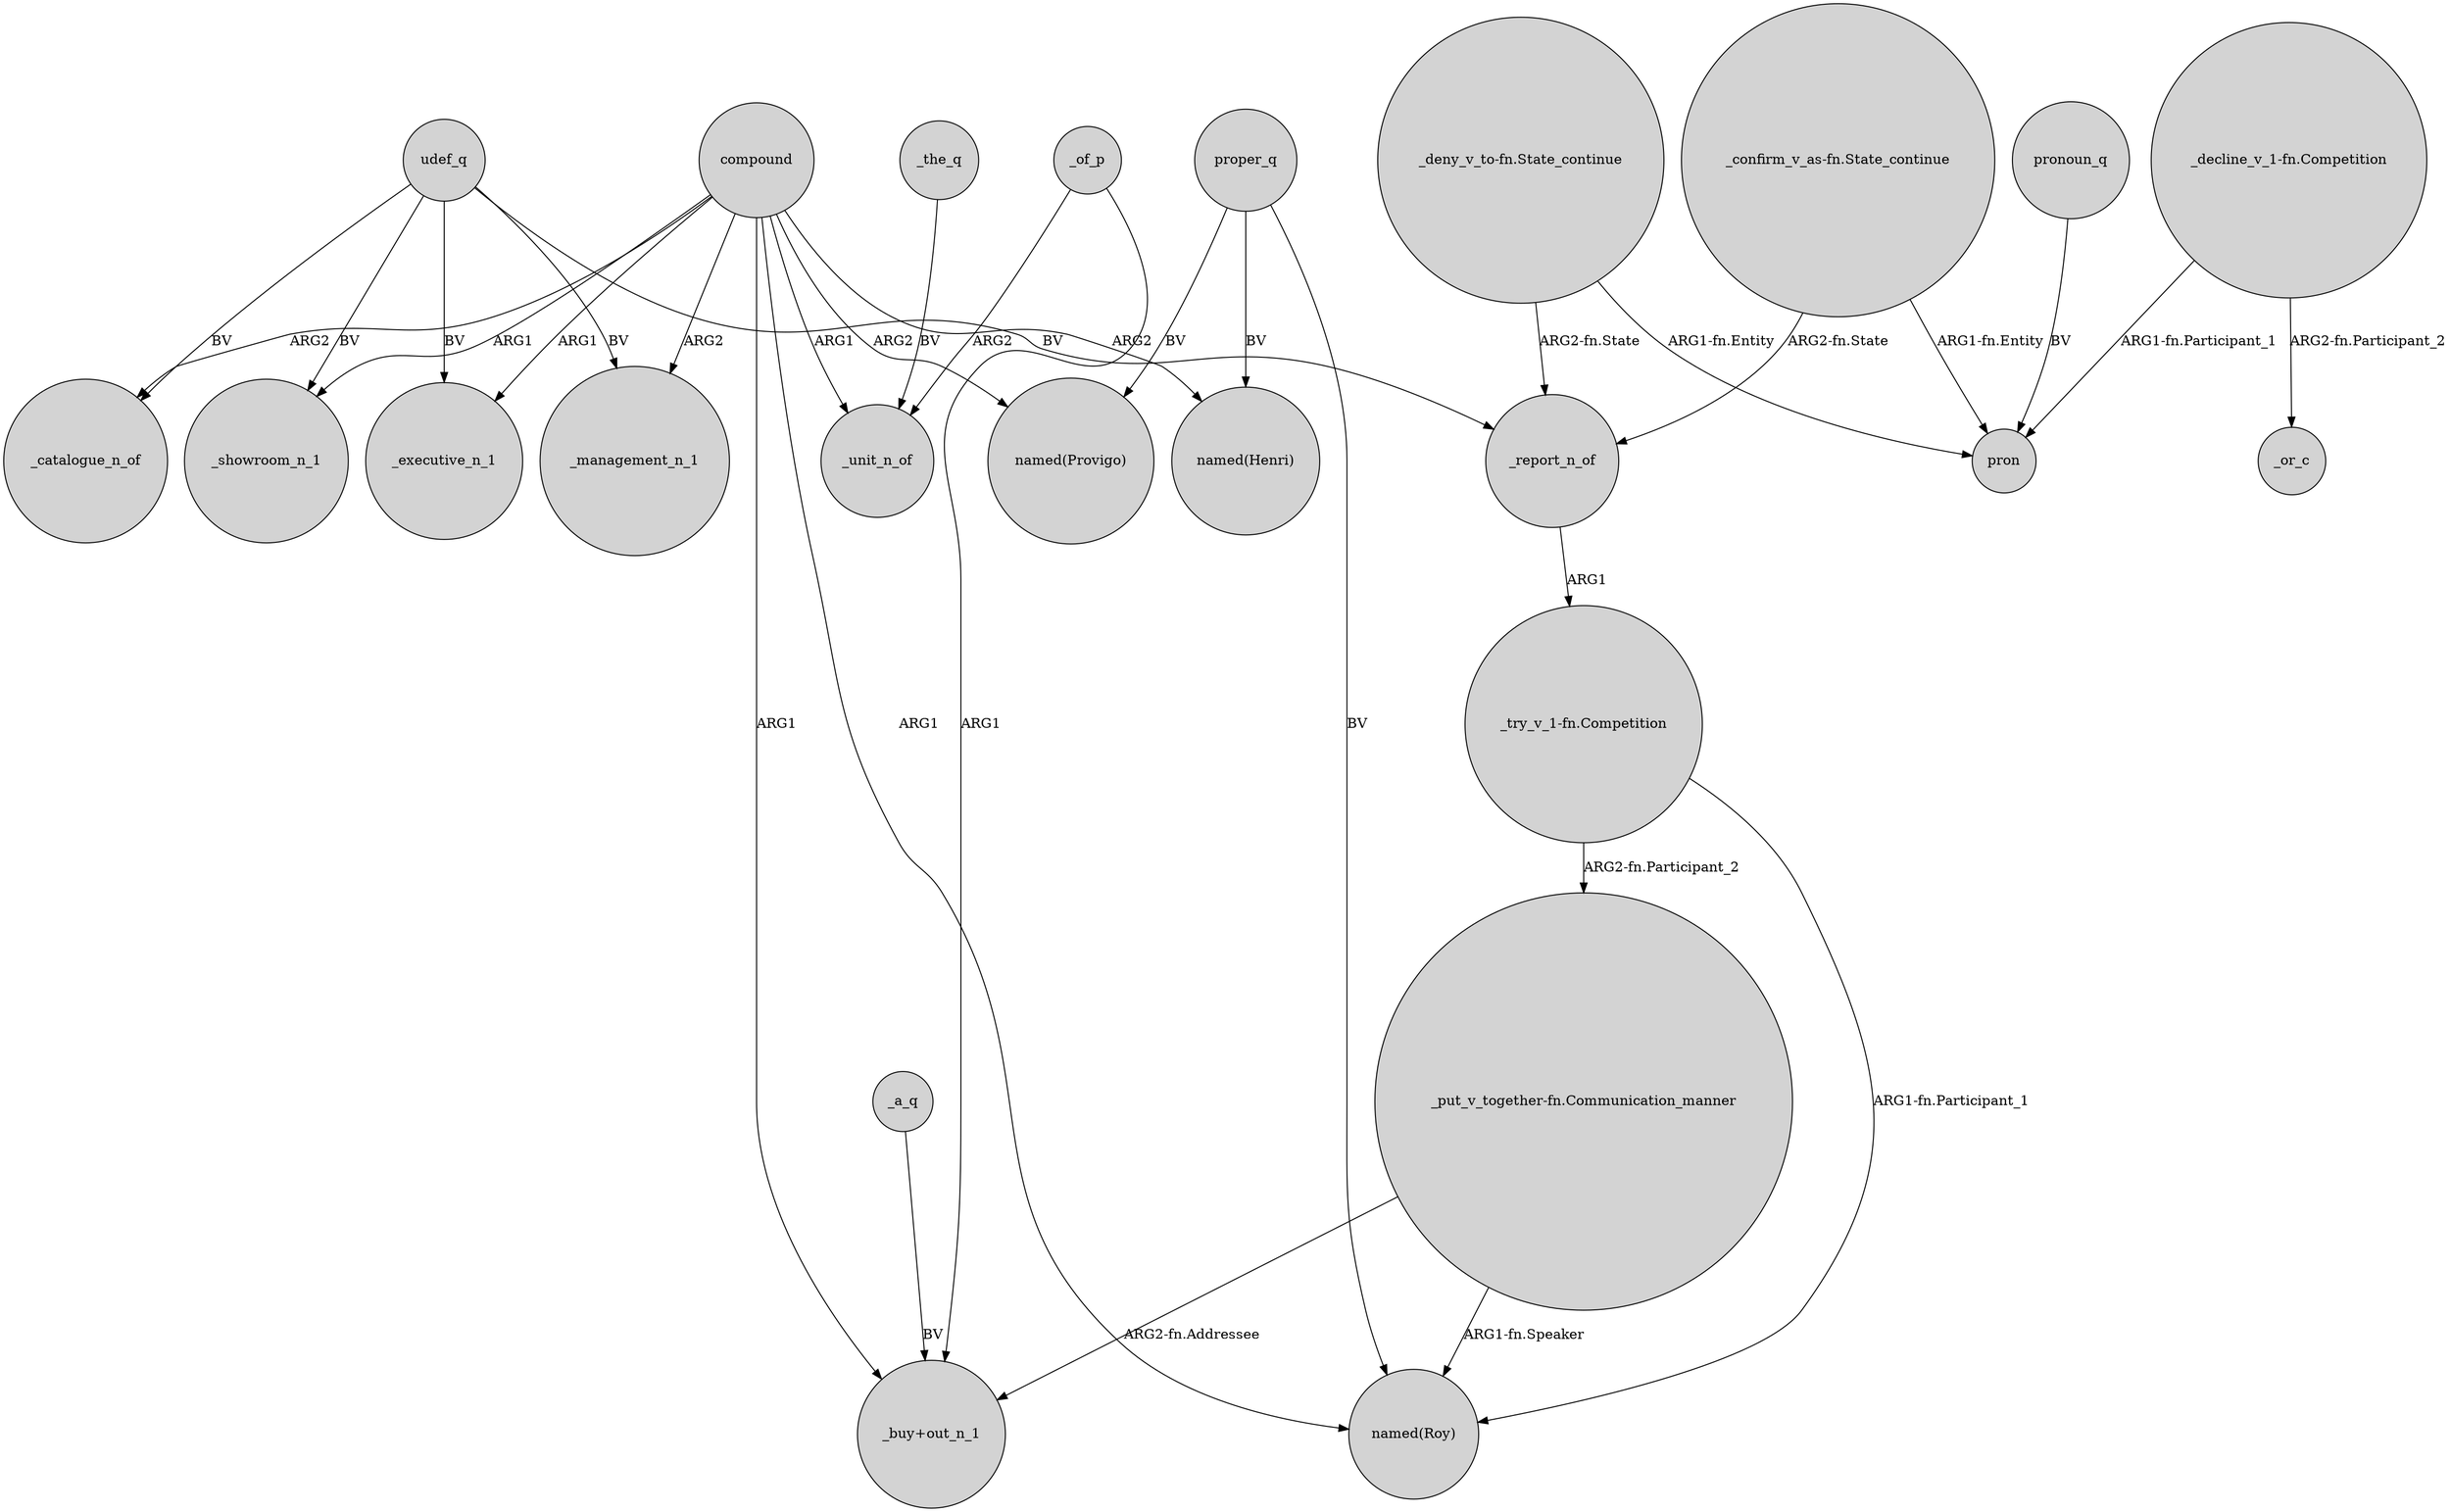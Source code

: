 digraph {
	node [shape=circle style=filled]
	compound -> _showroom_n_1 [label=ARG1]
	udef_q -> _catalogue_n_of [label=BV]
	_of_p -> "_buy+out_n_1" [label=ARG1]
	"_put_v_together-fn.Communication_manner" -> "named(Roy)" [label="ARG1-fn.Speaker"]
	compound -> "named(Provigo)" [label=ARG2]
	"_decline_v_1-fn.Competition" -> _or_c [label="ARG2-fn.Participant_2"]
	"_deny_v_to-fn.State_continue" -> _report_n_of [label="ARG2-fn.State"]
	compound -> _management_n_1 [label=ARG2]
	udef_q -> _showroom_n_1 [label=BV]
	udef_q -> _report_n_of [label=BV]
	_a_q -> "_buy+out_n_1" [label=BV]
	udef_q -> _management_n_1 [label=BV]
	pronoun_q -> pron [label=BV]
	udef_q -> _executive_n_1 [label=BV]
	proper_q -> "named(Henri)" [label=BV]
	proper_q -> "named(Roy)" [label=BV]
	proper_q -> "named(Provigo)" [label=BV]
	compound -> _executive_n_1 [label=ARG1]
	compound -> _catalogue_n_of [label=ARG2]
	"_try_v_1-fn.Competition" -> "_put_v_together-fn.Communication_manner" [label="ARG2-fn.Participant_2"]
	"_confirm_v_as-fn.State_continue" -> pron [label="ARG1-fn.Entity"]
	compound -> "_buy+out_n_1" [label=ARG1]
	"_put_v_together-fn.Communication_manner" -> "_buy+out_n_1" [label="ARG2-fn.Addressee"]
	_of_p -> _unit_n_of [label=ARG2]
	"_confirm_v_as-fn.State_continue" -> _report_n_of [label="ARG2-fn.State"]
	compound -> "named(Roy)" [label=ARG1]
	compound -> _unit_n_of [label=ARG1]
	_report_n_of -> "_try_v_1-fn.Competition" [label=ARG1]
	"_deny_v_to-fn.State_continue" -> pron [label="ARG1-fn.Entity"]
	_the_q -> _unit_n_of [label=BV]
	"_decline_v_1-fn.Competition" -> pron [label="ARG1-fn.Participant_1"]
	"_try_v_1-fn.Competition" -> "named(Roy)" [label="ARG1-fn.Participant_1"]
	compound -> "named(Henri)" [label=ARG2]
}
